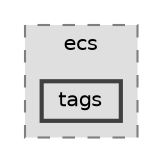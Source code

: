 digraph "game_engine/ecs/tags"
{
 // LATEX_PDF_SIZE
  bgcolor="transparent";
  edge [fontname=Helvetica,fontsize=10,labelfontname=Helvetica,labelfontsize=10];
  node [fontname=Helvetica,fontsize=10,shape=box,height=0.2,width=0.4];
  compound=true
  subgraph clusterdir_d7ece8a3954bce909d566f501e1e6e74 {
    graph [ bgcolor="#dfdfdf", pencolor="grey50", label="ecs", fontname=Helvetica,fontsize=10 style="filled,dashed", URL="dir_d7ece8a3954bce909d566f501e1e6e74.html",tooltip=""]
  dir_3d4207bcbb75cb03840630c080f5474e [label="tags", fillcolor="#dfdfdf", color="grey25", style="filled,bold", URL="dir_3d4207bcbb75cb03840630c080f5474e.html",tooltip=""];
  }
}
